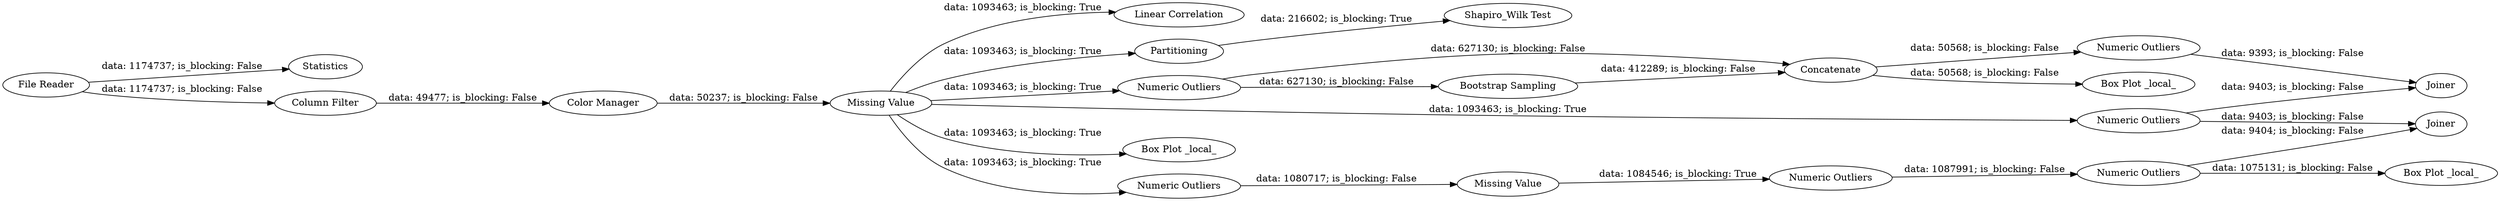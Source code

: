 digraph {
	"77283988853643313_2" [label=Statistics]
	"77283988853643313_15" [label="Linear Correlation"]
	"77283988853643313_5" [label="Color Manager"]
	"77283988853643313_18" [label="Numeric Outliers"]
	"77283988853643313_14" [label="Shapiro_Wilk Test"]
	"77283988853643313_13" [label=Partitioning]
	"77283988853643313_27" [label=Joiner]
	"77283988853643313_20" [label="Numeric Outliers"]
	"77283988853643313_3" [label="Column Filter"]
	"77283988853643313_28" [label="Box Plot _local_"]
	"77283988853643313_24" [label="Bootstrap Sampling"]
	"77283988853643313_26" [label="Numeric Outliers"]
	"77283988853643313_19" [label="Numeric Outliers"]
	"77283988853643313_23" [label="Numeric Outliers"]
	"77283988853643313_25" [label=Concatenate]
	"77283988853643313_4" [label="Missing Value"]
	"77283988853643313_12" [label="Box Plot _local_"]
	"77283988853643313_1" [label="File Reader"]
	"77283988853643313_17" [label="Missing Value"]
	"77283988853643313_21" [label="Box Plot _local_"]
	"77283988853643313_22" [label=Joiner]
	"77283988853643313_16" [label="Numeric Outliers"]
	"77283988853643313_4" -> "77283988853643313_13" [label="data: 1093463; is_blocking: True"]
	"77283988853643313_5" -> "77283988853643313_4" [label="data: 50237; is_blocking: False"]
	"77283988853643313_4" -> "77283988853643313_19" [label="data: 1093463; is_blocking: True"]
	"77283988853643313_16" -> "77283988853643313_17" [label="data: 1080717; is_blocking: False"]
	"77283988853643313_24" -> "77283988853643313_25" [label="data: 412289; is_blocking: False"]
	"77283988853643313_19" -> "77283988853643313_22" [label="data: 9403; is_blocking: False"]
	"77283988853643313_25" -> "77283988853643313_26" [label="data: 50568; is_blocking: False"]
	"77283988853643313_18" -> "77283988853643313_20" [label="data: 1087991; is_blocking: False"]
	"77283988853643313_23" -> "77283988853643313_25" [label="data: 627130; is_blocking: False"]
	"77283988853643313_26" -> "77283988853643313_27" [label="data: 9393; is_blocking: False"]
	"77283988853643313_23" -> "77283988853643313_24" [label="data: 627130; is_blocking: False"]
	"77283988853643313_3" -> "77283988853643313_5" [label="data: 49477; is_blocking: False"]
	"77283988853643313_1" -> "77283988853643313_2" [label="data: 1174737; is_blocking: False"]
	"77283988853643313_17" -> "77283988853643313_18" [label="data: 1084546; is_blocking: True"]
	"77283988853643313_13" -> "77283988853643313_14" [label="data: 216602; is_blocking: True"]
	"77283988853643313_20" -> "77283988853643313_21" [label="data: 1075131; is_blocking: False"]
	"77283988853643313_4" -> "77283988853643313_15" [label="data: 1093463; is_blocking: True"]
	"77283988853643313_4" -> "77283988853643313_23" [label="data: 1093463; is_blocking: True"]
	"77283988853643313_25" -> "77283988853643313_28" [label="data: 50568; is_blocking: False"]
	"77283988853643313_19" -> "77283988853643313_27" [label="data: 9403; is_blocking: False"]
	"77283988853643313_4" -> "77283988853643313_12" [label="data: 1093463; is_blocking: True"]
	"77283988853643313_4" -> "77283988853643313_16" [label="data: 1093463; is_blocking: True"]
	"77283988853643313_20" -> "77283988853643313_22" [label="data: 9404; is_blocking: False"]
	"77283988853643313_1" -> "77283988853643313_3" [label="data: 1174737; is_blocking: False"]
	rankdir=LR
}
